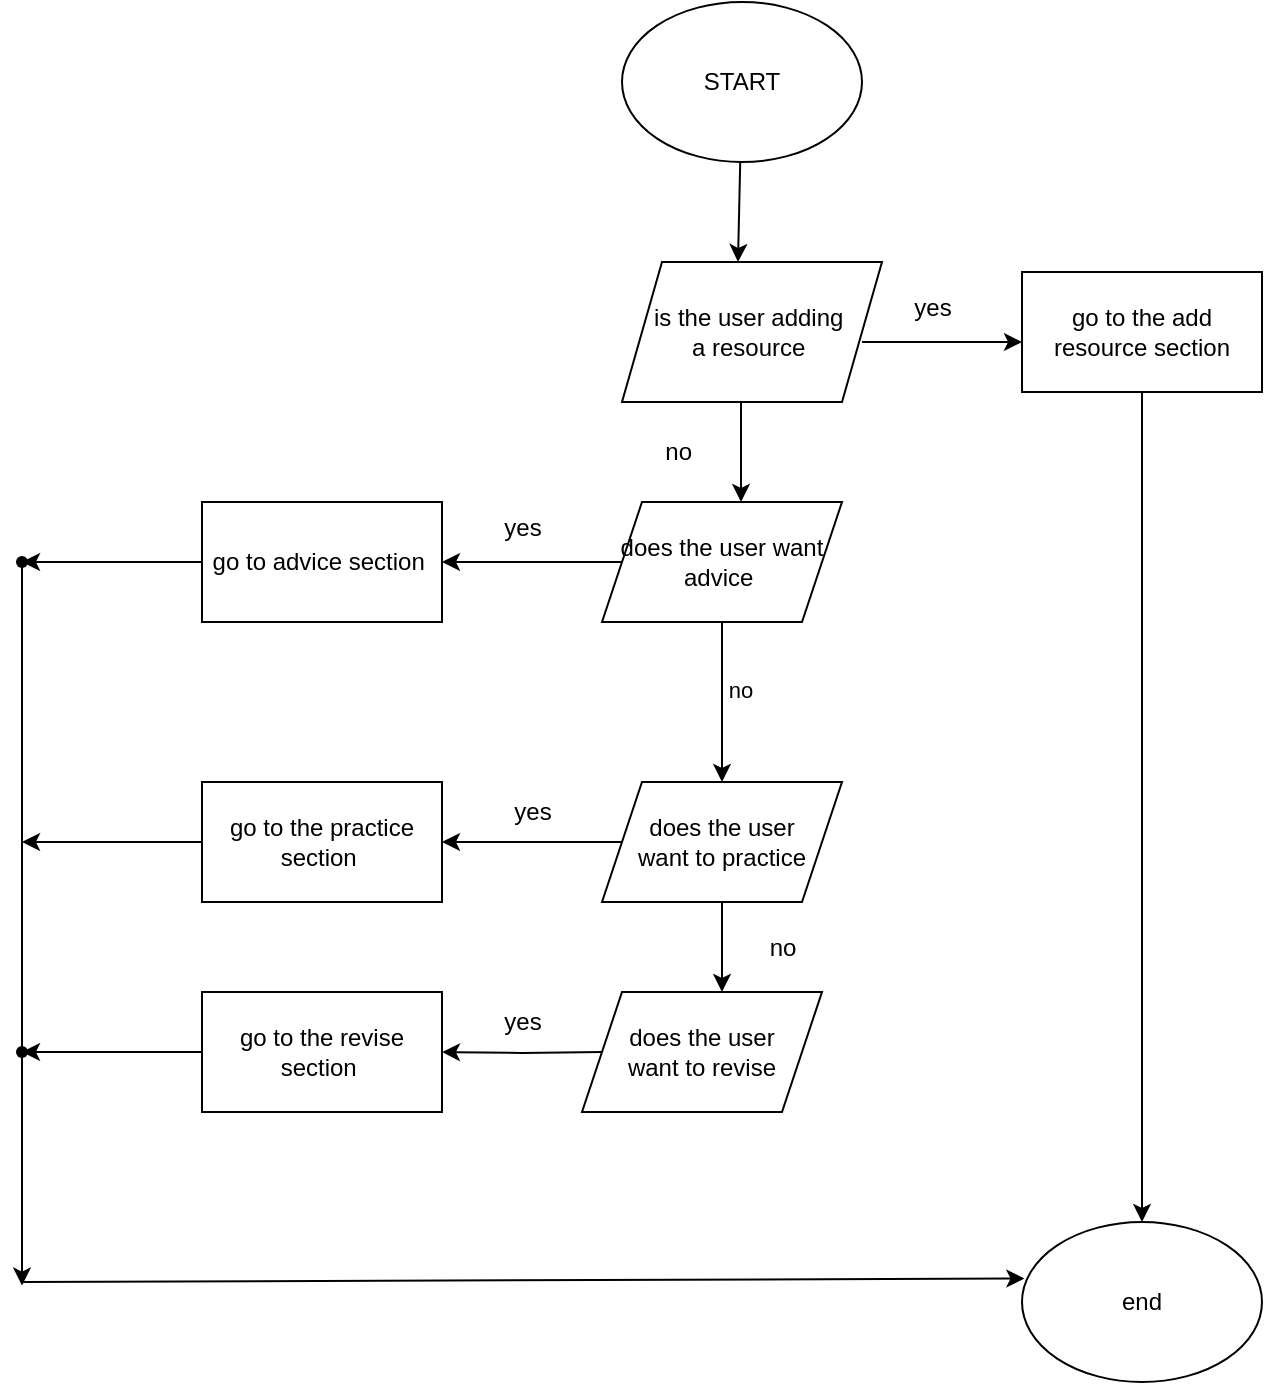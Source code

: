 <mxfile version="23.1.4" type="device">
  <diagram name="Page-1" id="k2wFTEzznlMJksDi19XH">
    <mxGraphModel dx="1549" dy="482" grid="1" gridSize="10" guides="1" tooltips="1" connect="1" arrows="1" fold="1" page="1" pageScale="1" pageWidth="827" pageHeight="1169" math="0" shadow="0">
      <root>
        <mxCell id="0" />
        <mxCell id="1" parent="0" />
        <mxCell id="kx3L381quXybxKwRt40T-1" value="START" style="ellipse;whiteSpace=wrap;html=1;" parent="1" vertex="1">
          <mxGeometry x="280" y="90" width="120" height="80" as="geometry" />
        </mxCell>
        <mxCell id="kx3L381quXybxKwRt40T-2" value="" style="endArrow=classic;html=1;rounded=0;" parent="1" source="kx3L381quXybxKwRt40T-1" edge="1">
          <mxGeometry width="50" height="50" relative="1" as="geometry">
            <mxPoint x="270" y="220" as="sourcePoint" />
            <mxPoint x="338" y="220" as="targetPoint" />
            <Array as="points" />
          </mxGeometry>
        </mxCell>
        <mxCell id="kx3L381quXybxKwRt40T-3" value="is the user adding&amp;nbsp;&lt;br&gt;a resource&amp;nbsp;" style="shape=parallelogram;perimeter=parallelogramPerimeter;whiteSpace=wrap;html=1;fixedSize=1;" parent="1" vertex="1">
          <mxGeometry x="280" y="220" width="130" height="70" as="geometry" />
        </mxCell>
        <mxCell id="kx3L381quXybxKwRt40T-4" value="" style="endArrow=classic;html=1;rounded=0;" parent="1" edge="1">
          <mxGeometry width="50" height="50" relative="1" as="geometry">
            <mxPoint x="400" y="260" as="sourcePoint" />
            <mxPoint x="480" y="260" as="targetPoint" />
          </mxGeometry>
        </mxCell>
        <mxCell id="kx3L381quXybxKwRt40T-5" value="" style="endArrow=classic;html=1;rounded=0;" parent="1" edge="1">
          <mxGeometry width="50" height="50" relative="1" as="geometry">
            <mxPoint x="339.5" y="290" as="sourcePoint" />
            <mxPoint x="339.5" y="340" as="targetPoint" />
          </mxGeometry>
        </mxCell>
        <mxCell id="kx3L381quXybxKwRt40T-7" value="yes" style="text;html=1;align=center;verticalAlign=middle;resizable=0;points=[];autosize=1;strokeColor=none;fillColor=none;" parent="1" vertex="1">
          <mxGeometry x="415" y="228" width="40" height="30" as="geometry" />
        </mxCell>
        <mxCell id="kx3L381quXybxKwRt40T-33" value="" style="edgeStyle=orthogonalEdgeStyle;rounded=0;orthogonalLoop=1;jettySize=auto;html=1;" parent="1" source="kx3L381quXybxKwRt40T-8" edge="1">
          <mxGeometry relative="1" as="geometry">
            <mxPoint x="540" y="700" as="targetPoint" />
          </mxGeometry>
        </mxCell>
        <mxCell id="kx3L381quXybxKwRt40T-8" value="go to the add resource section" style="rounded=0;whiteSpace=wrap;html=1;" parent="1" vertex="1">
          <mxGeometry x="480" y="225" width="120" height="60" as="geometry" />
        </mxCell>
        <mxCell id="kx3L381quXybxKwRt40T-16" value="no&amp;nbsp;" style="text;html=1;align=center;verticalAlign=middle;whiteSpace=wrap;rounded=0;" parent="1" vertex="1">
          <mxGeometry x="280" y="300" width="60" height="30" as="geometry" />
        </mxCell>
        <mxCell id="kx3L381quXybxKwRt40T-22" value="" style="edgeStyle=orthogonalEdgeStyle;rounded=0;orthogonalLoop=1;jettySize=auto;html=1;" parent="1" source="kx3L381quXybxKwRt40T-18" target="kx3L381quXybxKwRt40T-21" edge="1">
          <mxGeometry relative="1" as="geometry" />
        </mxCell>
        <mxCell id="kx3L381quXybxKwRt40T-25" value="" style="edgeStyle=orthogonalEdgeStyle;rounded=0;orthogonalLoop=1;jettySize=auto;html=1;" parent="1" source="kx3L381quXybxKwRt40T-18" target="kx3L381quXybxKwRt40T-24" edge="1">
          <mxGeometry relative="1" as="geometry" />
        </mxCell>
        <mxCell id="kx3L381quXybxKwRt40T-26" value="no" style="edgeLabel;html=1;align=center;verticalAlign=middle;resizable=0;points=[];" parent="kx3L381quXybxKwRt40T-25" vertex="1" connectable="0">
          <mxGeometry x="-0.15" y="9" relative="1" as="geometry">
            <mxPoint as="offset" />
          </mxGeometry>
        </mxCell>
        <mxCell id="kx3L381quXybxKwRt40T-18" value="does the user want advice&amp;nbsp;" style="shape=parallelogram;perimeter=parallelogramPerimeter;whiteSpace=wrap;html=1;fixedSize=1;" parent="1" vertex="1">
          <mxGeometry x="270" y="340" width="120" height="60" as="geometry" />
        </mxCell>
        <mxCell id="kx3L381quXybxKwRt40T-35" value="" style="edgeStyle=orthogonalEdgeStyle;rounded=0;orthogonalLoop=1;jettySize=auto;html=1;" parent="1" source="kx3L381quXybxKwRt40T-21" target="kx3L381quXybxKwRt40T-34" edge="1">
          <mxGeometry relative="1" as="geometry" />
        </mxCell>
        <mxCell id="kx3L381quXybxKwRt40T-21" value="go to advice section&amp;nbsp;" style="whiteSpace=wrap;html=1;" parent="1" vertex="1">
          <mxGeometry x="70" y="340" width="120" height="60" as="geometry" />
        </mxCell>
        <mxCell id="kx3L381quXybxKwRt40T-23" value="yes" style="text;html=1;align=center;verticalAlign=middle;resizable=0;points=[];autosize=1;strokeColor=none;fillColor=none;" parent="1" vertex="1">
          <mxGeometry x="210" y="338" width="40" height="30" as="geometry" />
        </mxCell>
        <mxCell id="kx3L381quXybxKwRt40T-31" value="" style="edgeStyle=orthogonalEdgeStyle;rounded=0;orthogonalLoop=1;jettySize=auto;html=1;" parent="1" source="kx3L381quXybxKwRt40T-24" target="kx3L381quXybxKwRt40T-30" edge="1">
          <mxGeometry relative="1" as="geometry" />
        </mxCell>
        <mxCell id="kx3L381quXybxKwRt40T-40" value="" style="edgeStyle=orthogonalEdgeStyle;rounded=0;orthogonalLoop=1;jettySize=auto;html=1;" parent="1" source="kx3L381quXybxKwRt40T-24" edge="1">
          <mxGeometry relative="1" as="geometry">
            <mxPoint x="330" y="585" as="targetPoint" />
          </mxGeometry>
        </mxCell>
        <mxCell id="kx3L381quXybxKwRt40T-24" value="does the user&lt;br&gt;&amp;nbsp;want to practice&amp;nbsp;" style="shape=parallelogram;perimeter=parallelogramPerimeter;whiteSpace=wrap;html=1;fixedSize=1;" parent="1" vertex="1">
          <mxGeometry x="270" y="480" width="120" height="60" as="geometry" />
        </mxCell>
        <mxCell id="kx3L381quXybxKwRt40T-38" value="" style="edgeStyle=orthogonalEdgeStyle;rounded=0;orthogonalLoop=1;jettySize=auto;html=1;" parent="1" source="kx3L381quXybxKwRt40T-30" edge="1">
          <mxGeometry relative="1" as="geometry">
            <mxPoint x="-20" y="510" as="targetPoint" />
          </mxGeometry>
        </mxCell>
        <mxCell id="kx3L381quXybxKwRt40T-30" value="go to the practice section&amp;nbsp;" style="whiteSpace=wrap;html=1;" parent="1" vertex="1">
          <mxGeometry x="70" y="480" width="120" height="60" as="geometry" />
        </mxCell>
        <mxCell id="kx3L381quXybxKwRt40T-34" value="" style="shape=waypoint;sketch=0;size=6;pointerEvents=1;points=[];fillColor=default;resizable=0;rotatable=0;perimeter=centerPerimeter;snapToPoint=1;" parent="1" vertex="1">
          <mxGeometry x="-30" y="360" width="20" height="20" as="geometry" />
        </mxCell>
        <mxCell id="kx3L381quXybxKwRt40T-36" value="" style="endArrow=classic;html=1;rounded=0;" parent="1" edge="1">
          <mxGeometry width="50" height="50" relative="1" as="geometry">
            <mxPoint x="-20" y="368" as="sourcePoint" />
            <mxPoint x="-20" y="731.778" as="targetPoint" />
          </mxGeometry>
        </mxCell>
        <mxCell id="kx3L381quXybxKwRt40T-42" value="" style="edgeStyle=orthogonalEdgeStyle;rounded=0;orthogonalLoop=1;jettySize=auto;html=1;" parent="1" target="kx3L381quXybxKwRt40T-41" edge="1">
          <mxGeometry relative="1" as="geometry">
            <mxPoint x="270" y="615" as="sourcePoint" />
          </mxGeometry>
        </mxCell>
        <mxCell id="kx3L381quXybxKwRt40T-44" value="" style="edgeStyle=orthogonalEdgeStyle;rounded=0;orthogonalLoop=1;jettySize=auto;html=1;" parent="1" source="kx3L381quXybxKwRt40T-41" target="kx3L381quXybxKwRt40T-43" edge="1">
          <mxGeometry relative="1" as="geometry" />
        </mxCell>
        <mxCell id="kx3L381quXybxKwRt40T-41" value="go to the revise section&amp;nbsp;" style="whiteSpace=wrap;html=1;" parent="1" vertex="1">
          <mxGeometry x="70" y="585" width="120" height="60" as="geometry" />
        </mxCell>
        <mxCell id="kx3L381quXybxKwRt40T-43" value="" style="shape=waypoint;sketch=0;size=6;pointerEvents=1;points=[];fillColor=default;resizable=0;rotatable=0;perimeter=centerPerimeter;snapToPoint=1;" parent="1" vertex="1">
          <mxGeometry x="-30" y="605" width="20" height="20" as="geometry" />
        </mxCell>
        <mxCell id="kx3L381quXybxKwRt40T-45" value="yes" style="text;html=1;align=center;verticalAlign=middle;resizable=0;points=[];autosize=1;strokeColor=none;fillColor=none;" parent="1" vertex="1">
          <mxGeometry x="215" y="480" width="40" height="30" as="geometry" />
        </mxCell>
        <mxCell id="kx3L381quXybxKwRt40T-46" value="yes" style="text;html=1;align=center;verticalAlign=middle;resizable=0;points=[];autosize=1;strokeColor=none;fillColor=none;" parent="1" vertex="1">
          <mxGeometry x="210" y="585" width="40" height="30" as="geometry" />
        </mxCell>
        <mxCell id="kx3L381quXybxKwRt40T-47" value="no" style="text;html=1;align=center;verticalAlign=middle;resizable=0;points=[];autosize=1;strokeColor=none;fillColor=none;" parent="1" vertex="1">
          <mxGeometry x="340" y="548" width="40" height="30" as="geometry" />
        </mxCell>
        <mxCell id="kx3L381quXybxKwRt40T-48" value="end" style="ellipse;whiteSpace=wrap;html=1;" parent="1" vertex="1">
          <mxGeometry x="480" y="700" width="120" height="80" as="geometry" />
        </mxCell>
        <mxCell id="kx3L381quXybxKwRt40T-49" value="" style="endArrow=classic;html=1;rounded=0;entryX=0.01;entryY=0.353;entryDx=0;entryDy=0;entryPerimeter=0;" parent="1" target="kx3L381quXybxKwRt40T-48" edge="1">
          <mxGeometry width="50" height="50" relative="1" as="geometry">
            <mxPoint x="-20" y="730" as="sourcePoint" />
            <mxPoint x="30" y="680" as="targetPoint" />
          </mxGeometry>
        </mxCell>
        <mxCell id="kx3L381quXybxKwRt40T-50" value="does the user &lt;br&gt;want to revise" style="shape=parallelogram;perimeter=parallelogramPerimeter;whiteSpace=wrap;html=1;fixedSize=1;" parent="1" vertex="1">
          <mxGeometry x="260" y="585" width="120" height="60" as="geometry" />
        </mxCell>
      </root>
    </mxGraphModel>
  </diagram>
</mxfile>

